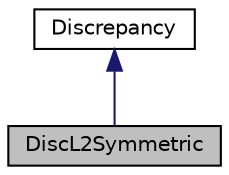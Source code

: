 digraph "DiscL2Symmetric"
{
 // INTERACTIVE_SVG=YES
  bgcolor="transparent";
  edge [fontname="Helvetica",fontsize="10",labelfontname="Helvetica",labelfontsize="10"];
  node [fontname="Helvetica",fontsize="10",shape=record];
  Node0 [label="DiscL2Symmetric",height=0.2,width=0.4,color="black", fillcolor="grey75", style="filled", fontcolor="black"];
  Node1 -> Node0 [dir="back",color="midnightblue",fontsize="10",style="solid",fontname="Helvetica"];
  Node1 [label="Discrepancy",height=0.2,width=0.4,color="black",URL="$dc/d81/classumontreal_1_1ssj_1_1discrepancy_1_1Discrepancy.html",tooltip="This abstract class is the base class of all discrepancy classes. "];
}
